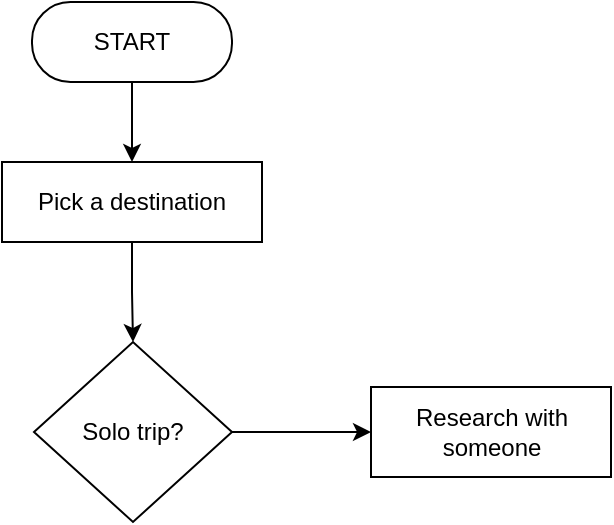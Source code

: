 <mxfile version="16.6.5" type="github"><diagram id="NXMb4UbkqZvhrgSBocj7" name="Page-1"><mxGraphModel dx="1068" dy="452" grid="1" gridSize="10" guides="1" tooltips="1" connect="1" arrows="1" fold="1" page="1" pageScale="1" pageWidth="850" pageHeight="1100" math="0" shadow="0"><root><mxCell id="0"/><mxCell id="1" parent="0"/><mxCell id="6wEugHSOvST1pV5y9l6q-3" value="" style="edgeStyle=orthogonalEdgeStyle;rounded=0;orthogonalLoop=1;jettySize=auto;html=1;" edge="1" parent="1" source="6wEugHSOvST1pV5y9l6q-1" target="6wEugHSOvST1pV5y9l6q-2"><mxGeometry relative="1" as="geometry"/></mxCell><mxCell id="6wEugHSOvST1pV5y9l6q-1" value="START" style="rounded=1;whiteSpace=wrap;html=1;arcSize=48;" vertex="1" parent="1"><mxGeometry x="80" y="70" width="100" height="40" as="geometry"/></mxCell><mxCell id="6wEugHSOvST1pV5y9l6q-5" value="" style="edgeStyle=orthogonalEdgeStyle;rounded=0;orthogonalLoop=1;jettySize=auto;html=1;" edge="1" parent="1" source="6wEugHSOvST1pV5y9l6q-2" target="6wEugHSOvST1pV5y9l6q-4"><mxGeometry relative="1" as="geometry"/></mxCell><mxCell id="6wEugHSOvST1pV5y9l6q-2" value="Pick a destination" style="rounded=1;whiteSpace=wrap;html=1;arcSize=0;" vertex="1" parent="1"><mxGeometry x="65" y="150" width="130" height="40" as="geometry"/></mxCell><mxCell id="6wEugHSOvST1pV5y9l6q-7" value="" style="edgeStyle=orthogonalEdgeStyle;rounded=0;orthogonalLoop=1;jettySize=auto;html=1;" edge="1" parent="1" source="6wEugHSOvST1pV5y9l6q-4" target="6wEugHSOvST1pV5y9l6q-6"><mxGeometry relative="1" as="geometry"/></mxCell><mxCell id="6wEugHSOvST1pV5y9l6q-4" value="Solo trip?" style="rhombus;whiteSpace=wrap;html=1;rounded=1;arcSize=0;" vertex="1" parent="1"><mxGeometry x="81" y="240" width="99" height="90" as="geometry"/></mxCell><mxCell id="6wEugHSOvST1pV5y9l6q-6" value="Research with someone" style="whiteSpace=wrap;html=1;rounded=1;arcSize=0;" vertex="1" parent="1"><mxGeometry x="249.5" y="262.5" width="120" height="45" as="geometry"/></mxCell></root></mxGraphModel></diagram></mxfile>